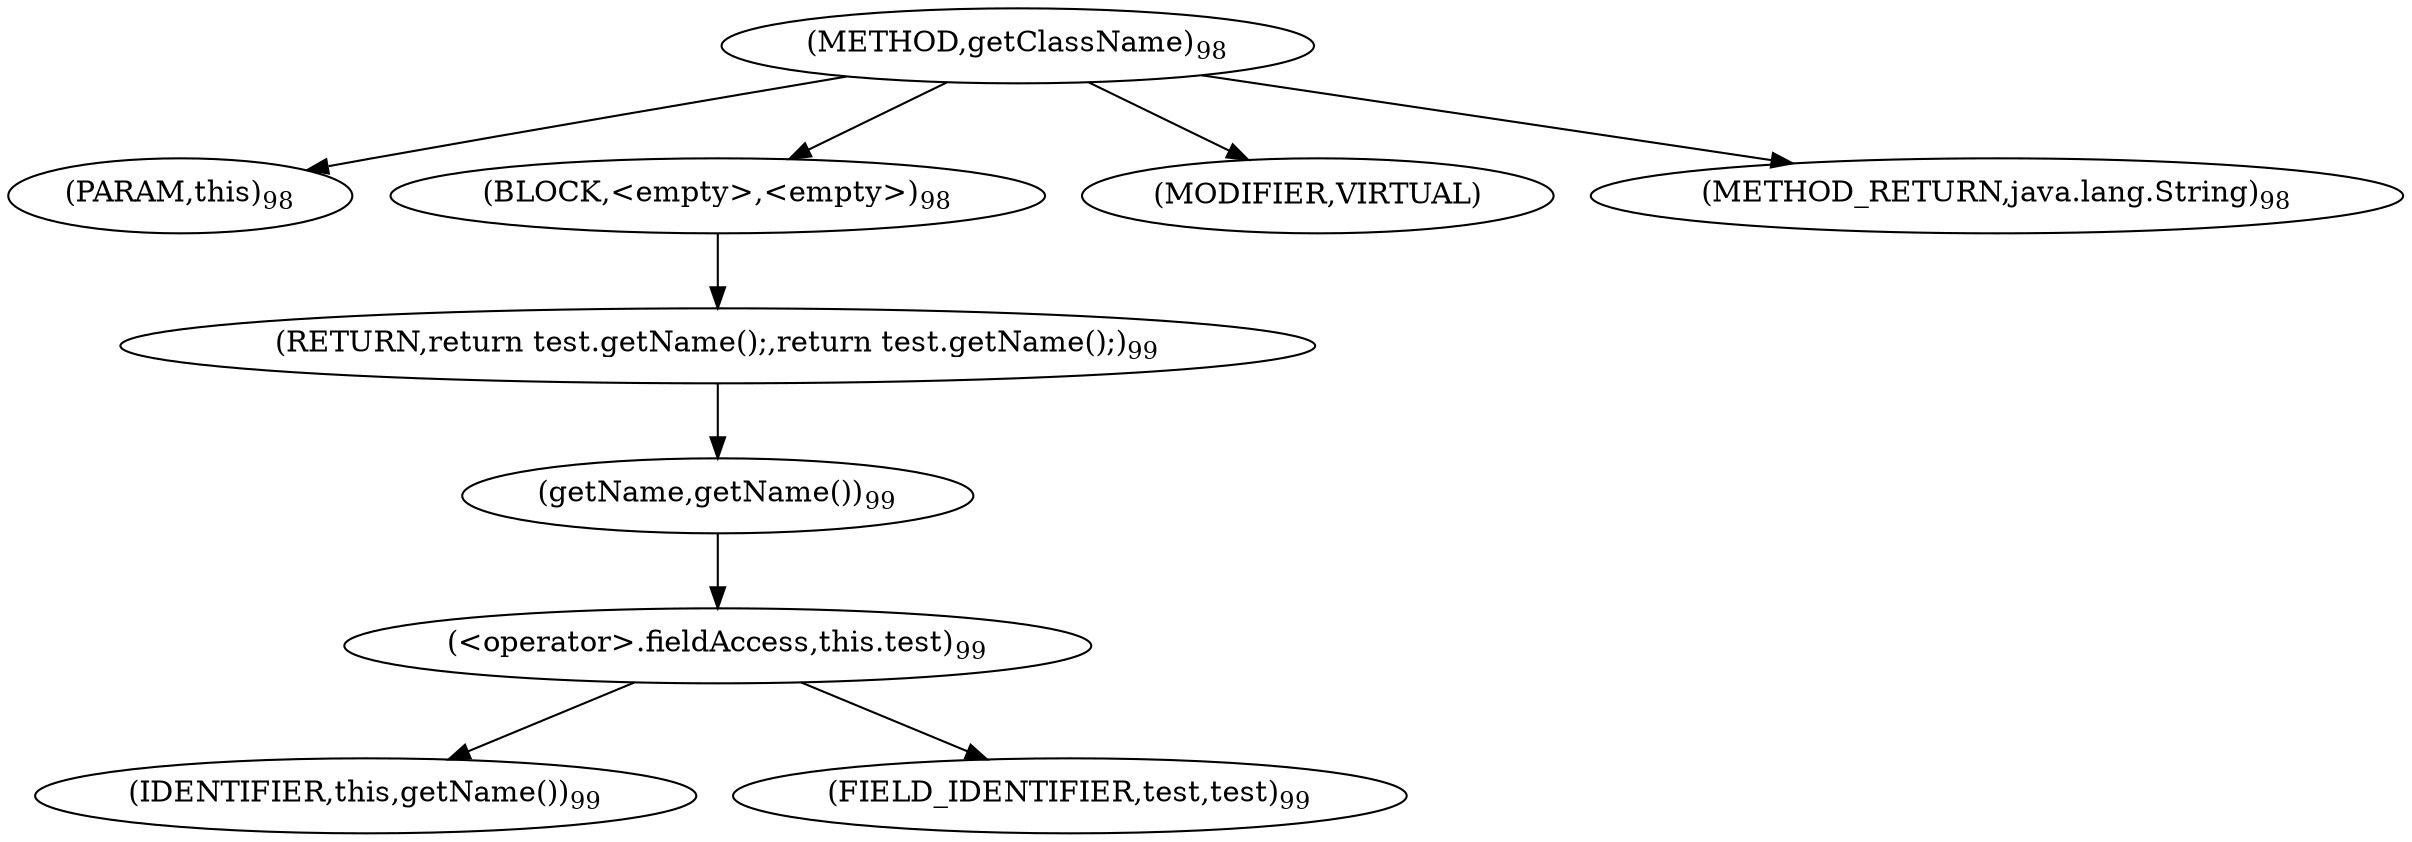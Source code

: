digraph "getClassName" {  
"196" [label = <(METHOD,getClassName)<SUB>98</SUB>> ]
"197" [label = <(PARAM,this)<SUB>98</SUB>> ]
"198" [label = <(BLOCK,&lt;empty&gt;,&lt;empty&gt;)<SUB>98</SUB>> ]
"199" [label = <(RETURN,return test.getName();,return test.getName();)<SUB>99</SUB>> ]
"200" [label = <(getName,getName())<SUB>99</SUB>> ]
"201" [label = <(&lt;operator&gt;.fieldAccess,this.test)<SUB>99</SUB>> ]
"202" [label = <(IDENTIFIER,this,getName())<SUB>99</SUB>> ]
"203" [label = <(FIELD_IDENTIFIER,test,test)<SUB>99</SUB>> ]
"204" [label = <(MODIFIER,VIRTUAL)> ]
"205" [label = <(METHOD_RETURN,java.lang.String)<SUB>98</SUB>> ]
  "196" -> "197" 
  "196" -> "198" 
  "196" -> "204" 
  "196" -> "205" 
  "198" -> "199" 
  "199" -> "200" 
  "200" -> "201" 
  "201" -> "202" 
  "201" -> "203" 
}
